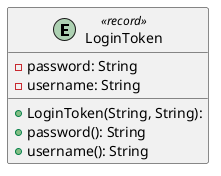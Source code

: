 @startuml
entity LoginToken << record >> {
  + LoginToken(String, String):
  - password: String
  - username: String
  + password(): String
  + username(): String
}
@enduml